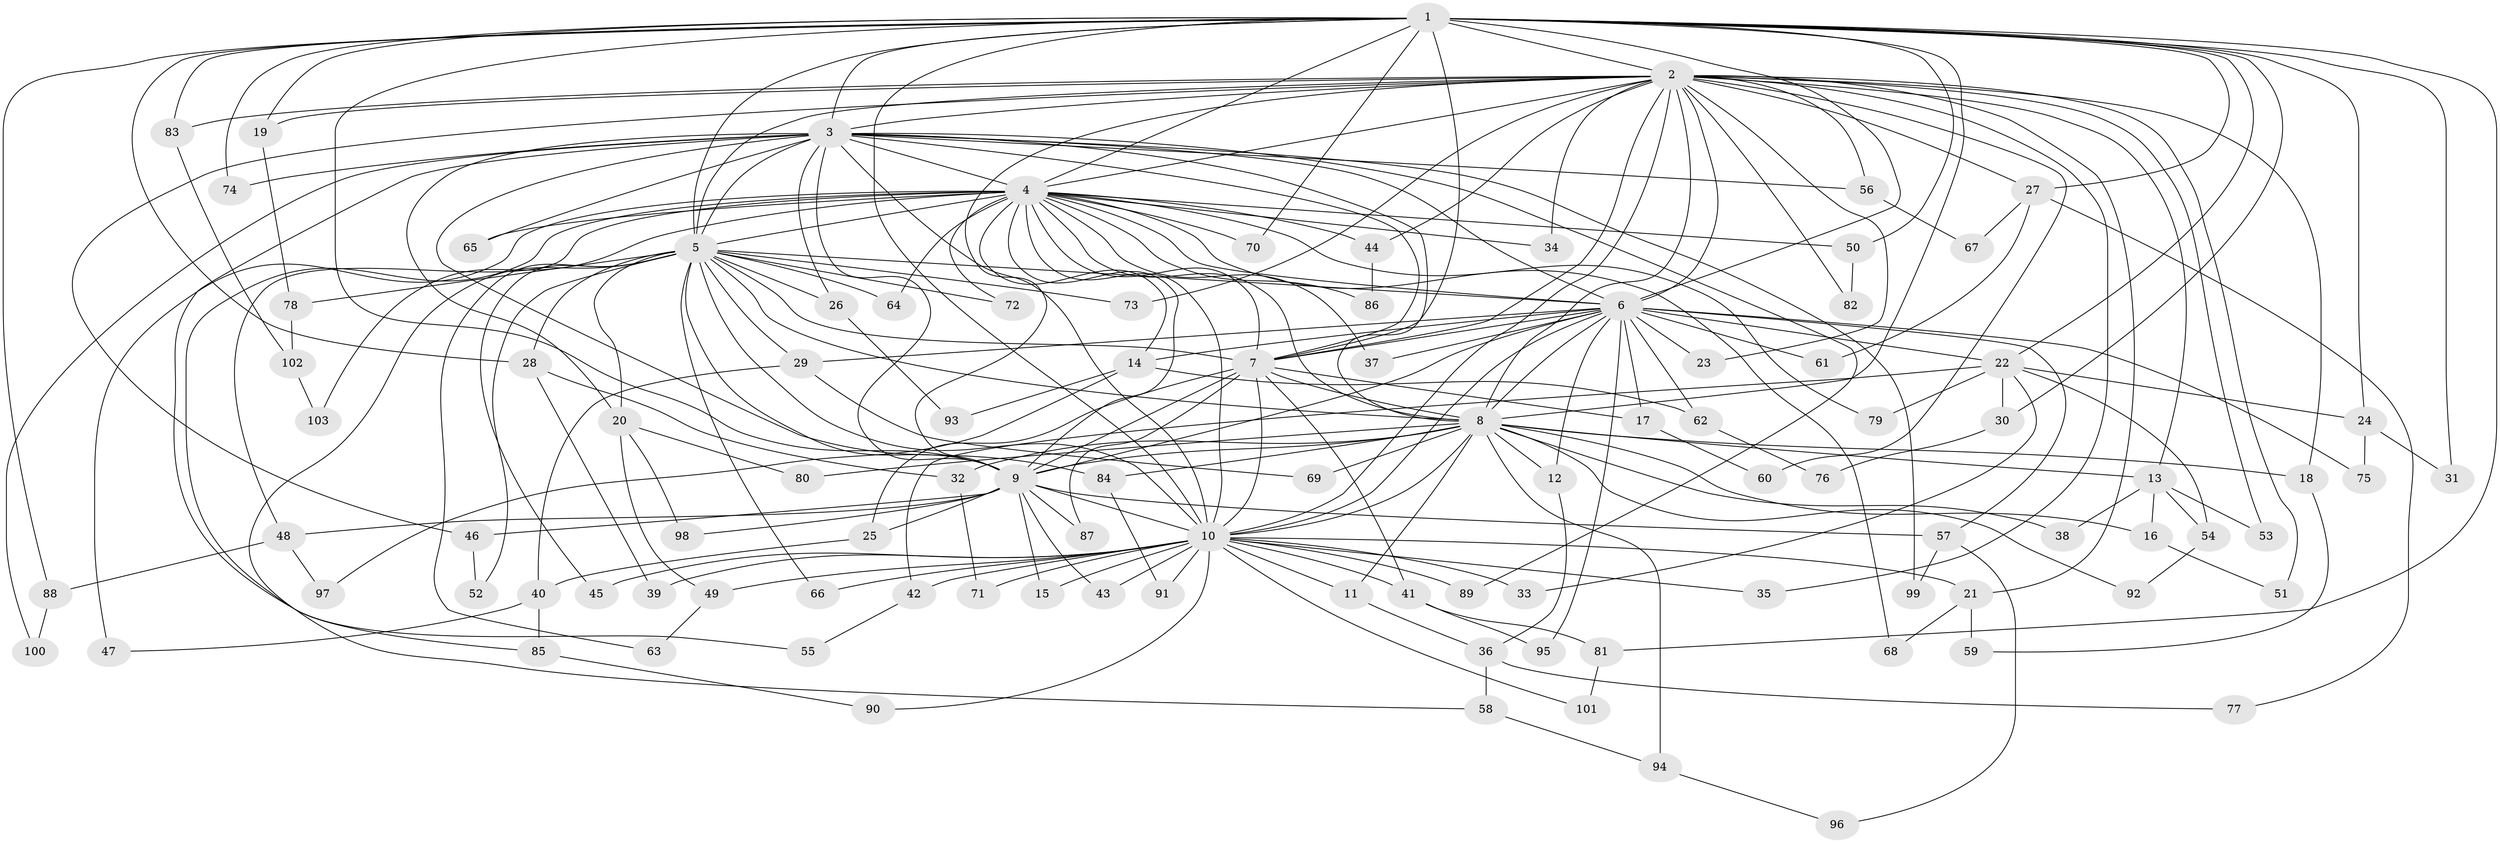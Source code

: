 // Generated by graph-tools (version 1.1) at 2025/34/03/09/25 02:34:41]
// undirected, 103 vertices, 231 edges
graph export_dot {
graph [start="1"]
  node [color=gray90,style=filled];
  1;
  2;
  3;
  4;
  5;
  6;
  7;
  8;
  9;
  10;
  11;
  12;
  13;
  14;
  15;
  16;
  17;
  18;
  19;
  20;
  21;
  22;
  23;
  24;
  25;
  26;
  27;
  28;
  29;
  30;
  31;
  32;
  33;
  34;
  35;
  36;
  37;
  38;
  39;
  40;
  41;
  42;
  43;
  44;
  45;
  46;
  47;
  48;
  49;
  50;
  51;
  52;
  53;
  54;
  55;
  56;
  57;
  58;
  59;
  60;
  61;
  62;
  63;
  64;
  65;
  66;
  67;
  68;
  69;
  70;
  71;
  72;
  73;
  74;
  75;
  76;
  77;
  78;
  79;
  80;
  81;
  82;
  83;
  84;
  85;
  86;
  87;
  88;
  89;
  90;
  91;
  92;
  93;
  94;
  95;
  96;
  97;
  98;
  99;
  100;
  101;
  102;
  103;
  1 -- 2;
  1 -- 3;
  1 -- 4;
  1 -- 5;
  1 -- 6;
  1 -- 7;
  1 -- 8;
  1 -- 9;
  1 -- 10;
  1 -- 19;
  1 -- 22;
  1 -- 24;
  1 -- 27;
  1 -- 28;
  1 -- 30;
  1 -- 31;
  1 -- 50;
  1 -- 70;
  1 -- 74;
  1 -- 81;
  1 -- 83;
  1 -- 88;
  2 -- 3;
  2 -- 4;
  2 -- 5;
  2 -- 6;
  2 -- 7;
  2 -- 8;
  2 -- 9;
  2 -- 10;
  2 -- 13;
  2 -- 18;
  2 -- 19;
  2 -- 21;
  2 -- 23;
  2 -- 27;
  2 -- 34;
  2 -- 35;
  2 -- 44;
  2 -- 46;
  2 -- 51;
  2 -- 53;
  2 -- 56;
  2 -- 60;
  2 -- 73;
  2 -- 82;
  2 -- 83;
  3 -- 4;
  3 -- 5;
  3 -- 6;
  3 -- 7;
  3 -- 8;
  3 -- 9;
  3 -- 10;
  3 -- 20;
  3 -- 26;
  3 -- 55;
  3 -- 56;
  3 -- 65;
  3 -- 74;
  3 -- 84;
  3 -- 89;
  3 -- 99;
  3 -- 100;
  4 -- 5;
  4 -- 6;
  4 -- 7;
  4 -- 8;
  4 -- 9;
  4 -- 10;
  4 -- 14;
  4 -- 34;
  4 -- 37;
  4 -- 44;
  4 -- 47;
  4 -- 48;
  4 -- 50;
  4 -- 64;
  4 -- 65;
  4 -- 68;
  4 -- 70;
  4 -- 72;
  4 -- 79;
  4 -- 85;
  4 -- 86;
  4 -- 103;
  5 -- 6;
  5 -- 7;
  5 -- 8;
  5 -- 9;
  5 -- 10;
  5 -- 20;
  5 -- 26;
  5 -- 28;
  5 -- 29;
  5 -- 45;
  5 -- 52;
  5 -- 58;
  5 -- 63;
  5 -- 64;
  5 -- 66;
  5 -- 72;
  5 -- 73;
  5 -- 78;
  6 -- 7;
  6 -- 8;
  6 -- 9;
  6 -- 10;
  6 -- 12;
  6 -- 14;
  6 -- 17;
  6 -- 22;
  6 -- 23;
  6 -- 29;
  6 -- 37;
  6 -- 57;
  6 -- 61;
  6 -- 62;
  6 -- 75;
  6 -- 95;
  7 -- 8;
  7 -- 9;
  7 -- 10;
  7 -- 17;
  7 -- 25;
  7 -- 41;
  7 -- 87;
  8 -- 9;
  8 -- 10;
  8 -- 11;
  8 -- 12;
  8 -- 13;
  8 -- 16;
  8 -- 18;
  8 -- 32;
  8 -- 38;
  8 -- 69;
  8 -- 80;
  8 -- 84;
  8 -- 92;
  8 -- 94;
  9 -- 10;
  9 -- 15;
  9 -- 25;
  9 -- 43;
  9 -- 46;
  9 -- 48;
  9 -- 57;
  9 -- 87;
  9 -- 98;
  10 -- 11;
  10 -- 15;
  10 -- 21;
  10 -- 33;
  10 -- 35;
  10 -- 39;
  10 -- 41;
  10 -- 42;
  10 -- 43;
  10 -- 45;
  10 -- 49;
  10 -- 66;
  10 -- 71;
  10 -- 89;
  10 -- 90;
  10 -- 91;
  10 -- 101;
  11 -- 36;
  12 -- 36;
  13 -- 16;
  13 -- 38;
  13 -- 53;
  13 -- 54;
  14 -- 62;
  14 -- 93;
  14 -- 97;
  16 -- 51;
  17 -- 60;
  18 -- 59;
  19 -- 78;
  20 -- 49;
  20 -- 80;
  20 -- 98;
  21 -- 59;
  21 -- 68;
  22 -- 24;
  22 -- 30;
  22 -- 33;
  22 -- 42;
  22 -- 54;
  22 -- 79;
  24 -- 31;
  24 -- 75;
  25 -- 40;
  26 -- 93;
  27 -- 61;
  27 -- 67;
  27 -- 77;
  28 -- 32;
  28 -- 39;
  29 -- 40;
  29 -- 69;
  30 -- 76;
  32 -- 71;
  36 -- 58;
  36 -- 77;
  40 -- 47;
  40 -- 85;
  41 -- 81;
  41 -- 95;
  42 -- 55;
  44 -- 86;
  46 -- 52;
  48 -- 88;
  48 -- 97;
  49 -- 63;
  50 -- 82;
  54 -- 92;
  56 -- 67;
  57 -- 96;
  57 -- 99;
  58 -- 94;
  62 -- 76;
  78 -- 102;
  81 -- 101;
  83 -- 102;
  84 -- 91;
  85 -- 90;
  88 -- 100;
  94 -- 96;
  102 -- 103;
}
